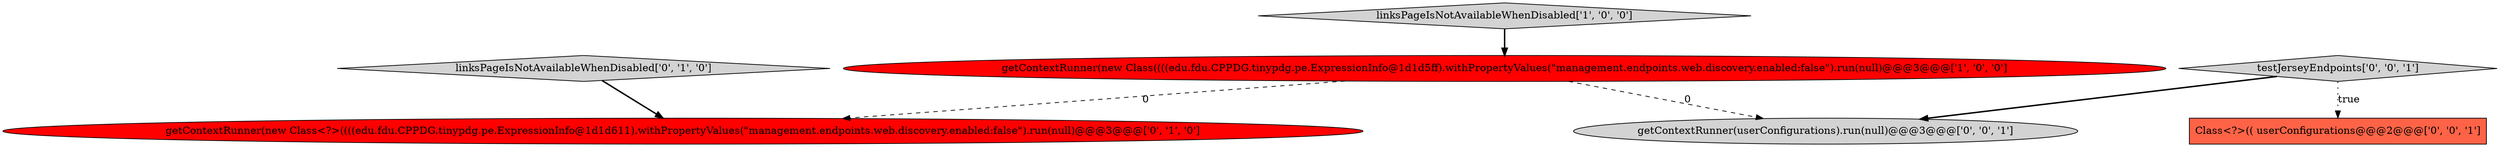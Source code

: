 digraph {
2 [style = filled, label = "linksPageIsNotAvailableWhenDisabled['0', '1', '0']", fillcolor = lightgray, shape = diamond image = "AAA0AAABBB2BBB"];
4 [style = filled, label = "testJerseyEndpoints['0', '0', '1']", fillcolor = lightgray, shape = diamond image = "AAA0AAABBB3BBB"];
0 [style = filled, label = "linksPageIsNotAvailableWhenDisabled['1', '0', '0']", fillcolor = lightgray, shape = diamond image = "AAA0AAABBB1BBB"];
1 [style = filled, label = "getContextRunner(new Class((((edu.fdu.CPPDG.tinypdg.pe.ExpressionInfo@1d1d5ff).withPropertyValues(\"management.endpoints.web.discovery.enabled:false\").run(null)@@@3@@@['1', '0', '0']", fillcolor = red, shape = ellipse image = "AAA1AAABBB1BBB"];
3 [style = filled, label = "getContextRunner(new Class<?>((((edu.fdu.CPPDG.tinypdg.pe.ExpressionInfo@1d1d611).withPropertyValues(\"management.endpoints.web.discovery.enabled:false\").run(null)@@@3@@@['0', '1', '0']", fillcolor = red, shape = ellipse image = "AAA1AAABBB2BBB"];
6 [style = filled, label = "Class<?>(( userConfigurations@@@2@@@['0', '0', '1']", fillcolor = tomato, shape = box image = "AAA0AAABBB3BBB"];
5 [style = filled, label = "getContextRunner(userConfigurations).run(null)@@@3@@@['0', '0', '1']", fillcolor = lightgray, shape = ellipse image = "AAA0AAABBB3BBB"];
4->6 [style = dotted, label="true"];
1->3 [style = dashed, label="0"];
1->5 [style = dashed, label="0"];
4->5 [style = bold, label=""];
0->1 [style = bold, label=""];
2->3 [style = bold, label=""];
}
